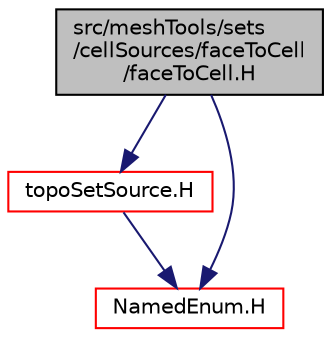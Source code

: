 digraph "src/meshTools/sets/cellSources/faceToCell/faceToCell.H"
{
  bgcolor="transparent";
  edge [fontname="Helvetica",fontsize="10",labelfontname="Helvetica",labelfontsize="10"];
  node [fontname="Helvetica",fontsize="10",shape=record];
  Node1 [label="src/meshTools/sets\l/cellSources/faceToCell\l/faceToCell.H",height=0.2,width=0.4,color="black", fillcolor="grey75", style="filled", fontcolor="black"];
  Node1 -> Node2 [color="midnightblue",fontsize="10",style="solid",fontname="Helvetica"];
  Node2 [label="topoSetSource.H",height=0.2,width=0.4,color="red",URL="$a07648.html"];
  Node2 -> Node3 [color="midnightblue",fontsize="10",style="solid",fontname="Helvetica"];
  Node3 [label="NamedEnum.H",height=0.2,width=0.4,color="red",URL="$a07858.html"];
  Node1 -> Node3 [color="midnightblue",fontsize="10",style="solid",fontname="Helvetica"];
}
